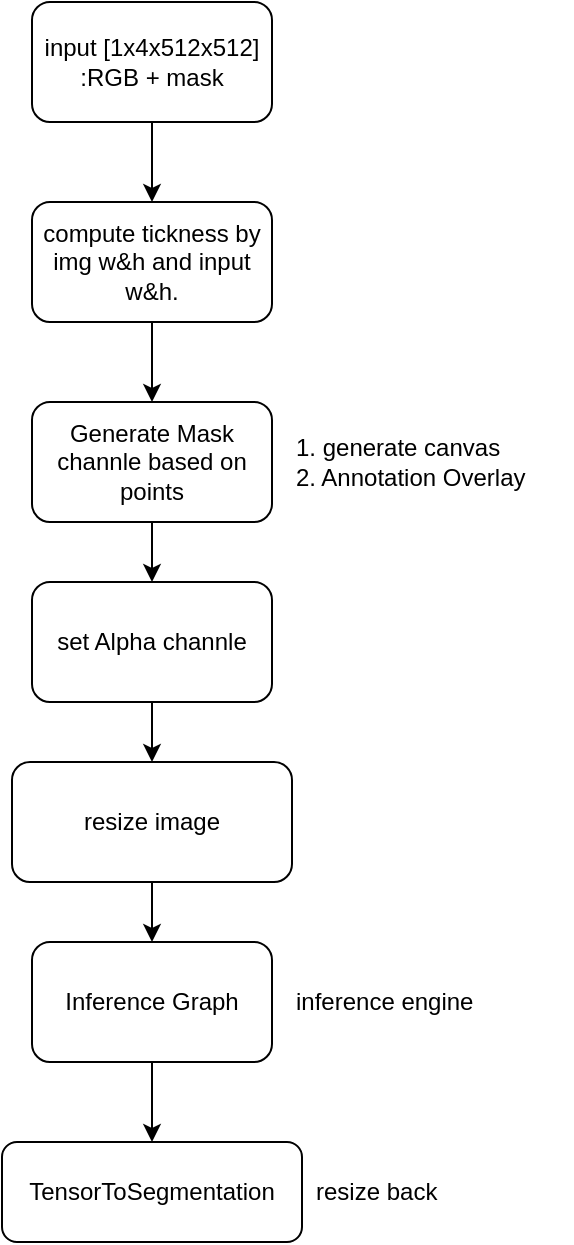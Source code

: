 <mxfile version="21.7.5" type="device">
  <diagram name="Page-1" id="pB4v77xtocX2of5BtnRN">
    <mxGraphModel dx="843" dy="599" grid="1" gridSize="10" guides="1" tooltips="1" connect="1" arrows="1" fold="1" page="1" pageScale="1" pageWidth="850" pageHeight="1100" math="0" shadow="0">
      <root>
        <mxCell id="0" />
        <mxCell id="1" parent="0" />
        <mxCell id="47yzpQjx6dCV3XtQbYlD-1" value="" style="edgeStyle=orthogonalEdgeStyle;rounded=0;orthogonalLoop=1;jettySize=auto;html=1;" edge="1" parent="1" source="eJ7ICJRXBDRrcosSVNbU-6" target="eJ7ICJRXBDRrcosSVNbU-8">
          <mxGeometry relative="1" as="geometry" />
        </mxCell>
        <mxCell id="eJ7ICJRXBDRrcosSVNbU-6" value="input [1x4x512x512]&lt;br style=&quot;border-color: var(--border-color); text-align: left;&quot;&gt;&lt;span style=&quot;text-align: left;&quot;&gt;:RGB + mask&lt;/span&gt;" style="rounded=1;whiteSpace=wrap;html=1;" parent="1" vertex="1">
          <mxGeometry x="110" y="90" width="120" height="60" as="geometry" />
        </mxCell>
        <mxCell id="47yzpQjx6dCV3XtQbYlD-4" style="edgeStyle=orthogonalEdgeStyle;rounded=0;orthogonalLoop=1;jettySize=auto;html=1;" edge="1" parent="1" source="eJ7ICJRXBDRrcosSVNbU-8" target="47yzpQjx6dCV3XtQbYlD-3">
          <mxGeometry relative="1" as="geometry" />
        </mxCell>
        <mxCell id="eJ7ICJRXBDRrcosSVNbU-8" value="compute tickness by img w&amp;amp;h and input w&amp;amp;h." style="rounded=1;whiteSpace=wrap;html=1;" parent="1" vertex="1">
          <mxGeometry x="110" y="190" width="120" height="60" as="geometry" />
        </mxCell>
        <mxCell id="47yzpQjx6dCV3XtQbYlD-11" value="" style="edgeStyle=orthogonalEdgeStyle;rounded=0;orthogonalLoop=1;jettySize=auto;html=1;" edge="1" parent="1" source="47yzpQjx6dCV3XtQbYlD-3" target="47yzpQjx6dCV3XtQbYlD-10">
          <mxGeometry relative="1" as="geometry" />
        </mxCell>
        <mxCell id="47yzpQjx6dCV3XtQbYlD-3" value="Generate Mask channle based on points" style="rounded=1;whiteSpace=wrap;html=1;" vertex="1" parent="1">
          <mxGeometry x="110" y="290" width="120" height="60" as="geometry" />
        </mxCell>
        <mxCell id="47yzpQjx6dCV3XtQbYlD-8" value="1. generate canvas&lt;br style=&quot;border-color: var(--border-color); padding: 0px; margin: 0px;&quot;&gt;2. Annotation Overlay" style="text;html=1;align=left;verticalAlign=middle;resizable=0;points=[];autosize=1;strokeColor=none;fillColor=none;" vertex="1" parent="1">
          <mxGeometry x="240" y="300" width="140" height="40" as="geometry" />
        </mxCell>
        <mxCell id="47yzpQjx6dCV3XtQbYlD-13" value="" style="edgeStyle=orthogonalEdgeStyle;rounded=0;orthogonalLoop=1;jettySize=auto;html=1;" edge="1" parent="1" source="47yzpQjx6dCV3XtQbYlD-10" target="47yzpQjx6dCV3XtQbYlD-12">
          <mxGeometry relative="1" as="geometry" />
        </mxCell>
        <mxCell id="47yzpQjx6dCV3XtQbYlD-10" value="set Alpha channle" style="whiteSpace=wrap;html=1;rounded=1;" vertex="1" parent="1">
          <mxGeometry x="110" y="380" width="120" height="60" as="geometry" />
        </mxCell>
        <mxCell id="47yzpQjx6dCV3XtQbYlD-20" value="" style="edgeStyle=orthogonalEdgeStyle;rounded=0;orthogonalLoop=1;jettySize=auto;html=1;" edge="1" parent="1" source="47yzpQjx6dCV3XtQbYlD-12" target="47yzpQjx6dCV3XtQbYlD-19">
          <mxGeometry relative="1" as="geometry" />
        </mxCell>
        <mxCell id="47yzpQjx6dCV3XtQbYlD-12" value="resize image" style="whiteSpace=wrap;html=1;rounded=1;" vertex="1" parent="1">
          <mxGeometry x="100" y="470" width="140" height="60" as="geometry" />
        </mxCell>
        <mxCell id="47yzpQjx6dCV3XtQbYlD-22" value="" style="edgeStyle=orthogonalEdgeStyle;rounded=0;orthogonalLoop=1;jettySize=auto;html=1;" edge="1" parent="1" source="47yzpQjx6dCV3XtQbYlD-19" target="47yzpQjx6dCV3XtQbYlD-21">
          <mxGeometry relative="1" as="geometry" />
        </mxCell>
        <mxCell id="47yzpQjx6dCV3XtQbYlD-19" value="Inference Graph" style="whiteSpace=wrap;html=1;rounded=1;" vertex="1" parent="1">
          <mxGeometry x="110" y="560" width="120" height="60" as="geometry" />
        </mxCell>
        <mxCell id="47yzpQjx6dCV3XtQbYlD-21" value="TensorToSegmentation" style="whiteSpace=wrap;html=1;rounded=1;" vertex="1" parent="1">
          <mxGeometry x="95" y="660" width="150" height="50" as="geometry" />
        </mxCell>
        <mxCell id="47yzpQjx6dCV3XtQbYlD-25" value="resize back" style="text;html=1;align=left;verticalAlign=middle;resizable=0;points=[];autosize=1;strokeColor=none;fillColor=none;" vertex="1" parent="1">
          <mxGeometry x="250" y="670" width="80" height="30" as="geometry" />
        </mxCell>
        <mxCell id="47yzpQjx6dCV3XtQbYlD-26" value="inference engine" style="text;html=1;align=left;verticalAlign=middle;resizable=0;points=[];autosize=1;strokeColor=none;fillColor=none;" vertex="1" parent="1">
          <mxGeometry x="240" y="575" width="110" height="30" as="geometry" />
        </mxCell>
      </root>
    </mxGraphModel>
  </diagram>
</mxfile>
